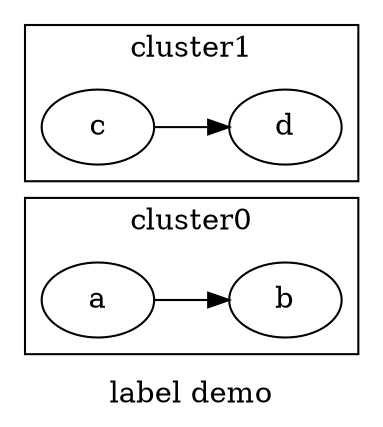 digraph G {
  rankdir="LR";
  label = "label demo";
  subgraph cluster0 {
    a;
    b;
    a->b;
    label = "cluster0";
  }
  subgraph cluster1 {
    c;
    d;
    c->d;
    label = "cluster1";
  }
}
